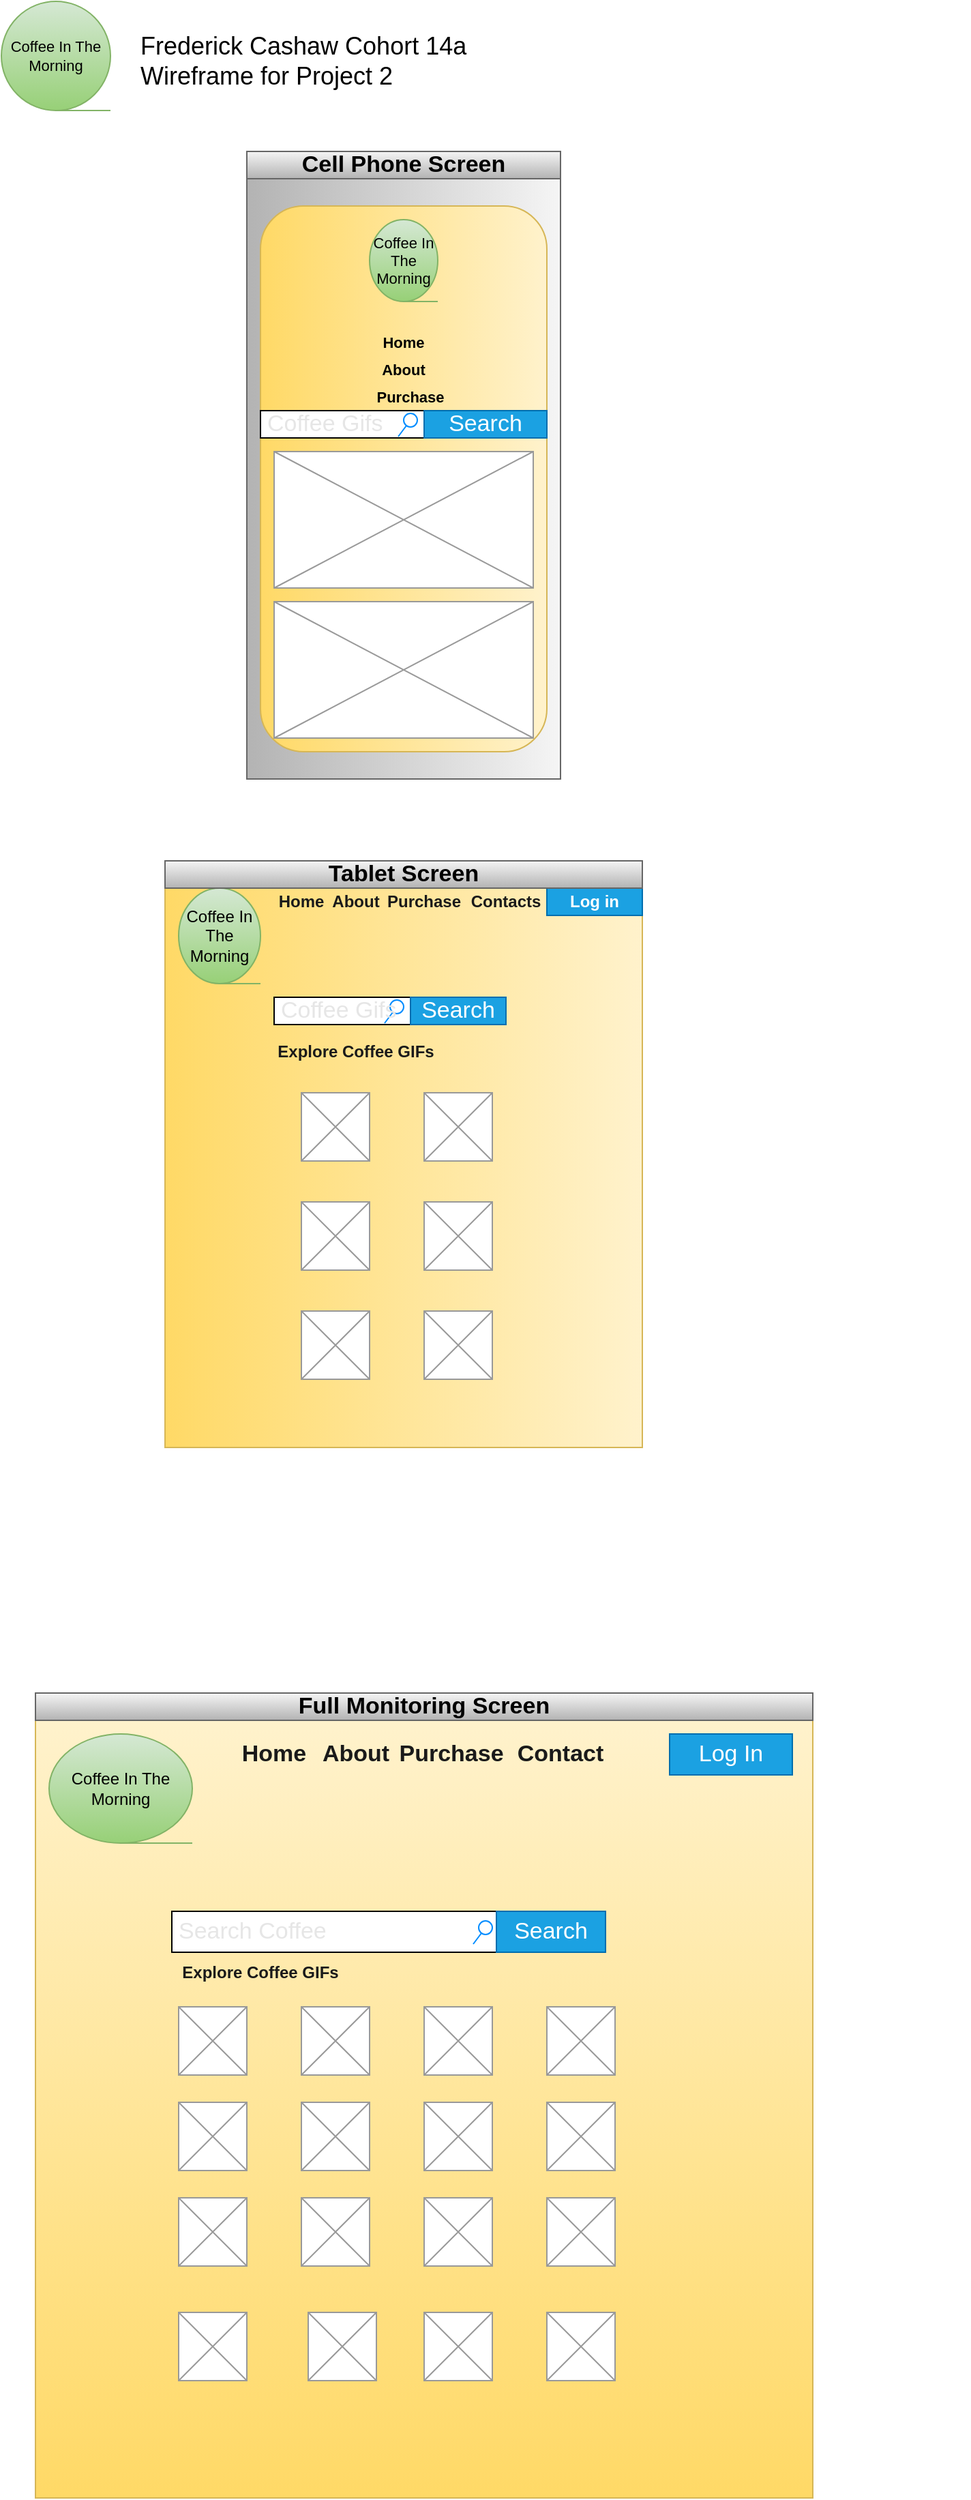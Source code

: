 <mxfile version="14.6.0" type="github">
  <diagram name="Page-1" id="f1b7ffb7-ca1e-a977-7cf5-a751b3c06c05">
    <mxGraphModel dx="1209" dy="586" grid="1" gridSize="10" guides="1" tooltips="1" connect="1" arrows="1" fold="1" page="1" pageScale="1" pageWidth="826" pageHeight="1169" math="0" shadow="0">
      <root>
        <mxCell id="0" />
        <mxCell id="1" parent="0" />
        <mxCell id="2" value="Frederick Cashaw Cohort 14a&#xa;Wireframe for Project 2" style="text;spacingTop=-5;fontSize=18;fontStyle=0;" parent="1" vertex="1">
          <mxGeometry x="110" y="30" width="610" height="20" as="geometry" />
        </mxCell>
        <mxCell id="DBfyivFqZNMxuBKFV9pS-65" value="" style="whiteSpace=wrap;html=1;aspect=fixed;rounded=0;sketch=0;gradientColor=#ffd966;fillColor=#fff2cc;strokeColor=#d6b656;" vertex="1" parent="1">
          <mxGeometry x="35" y="1270" width="570" height="570" as="geometry" />
        </mxCell>
        <mxCell id="DBfyivFqZNMxuBKFV9pS-102" value="Search Coffee" style="strokeWidth=1;shadow=0;dashed=0;align=center;html=1;shape=mxgraph.mockup.forms.searchBox;mainText=;strokeColor2=#008cff;fontSize=17;align=left;spacingLeft=3;rounded=0;sketch=0;fontColor=#E6E6E6;" vertex="1" parent="1">
          <mxGeometry x="135" y="1410" width="240" height="30" as="geometry" />
        </mxCell>
        <mxCell id="DBfyivFqZNMxuBKFV9pS-108" value="Coffee In The Morning" style="shape=tapeData;whiteSpace=wrap;html=1;perimeter=ellipsePerimeter;rounded=0;sketch=0;strokeColor=#82b366;fillColor=#d5e8d4;gradientColor=#97d077;" vertex="1" parent="1">
          <mxGeometry x="45" y="1280" width="105" height="80" as="geometry" />
        </mxCell>
        <mxCell id="DBfyivFqZNMxuBKFV9pS-132" value="" style="verticalLabelPosition=bottom;shadow=0;dashed=0;align=center;html=1;verticalAlign=top;strokeWidth=1;shape=mxgraph.mockup.graphics.simpleIcon;strokeColor=#999999;fillColor=#ffffff;rounded=0;sketch=0;fontColor=#EEEEEE;" vertex="1" parent="1">
          <mxGeometry x="140" y="1480" width="50" height="50" as="geometry" />
        </mxCell>
        <mxCell id="DBfyivFqZNMxuBKFV9pS-133" value="" style="verticalLabelPosition=bottom;shadow=0;dashed=0;align=center;html=1;verticalAlign=top;strokeWidth=1;shape=mxgraph.mockup.graphics.simpleIcon;strokeColor=#999999;fillColor=#ffffff;rounded=0;sketch=0;fontColor=#EEEEEE;" vertex="1" parent="1">
          <mxGeometry x="320" y="1480" width="50" height="50" as="geometry" />
        </mxCell>
        <mxCell id="DBfyivFqZNMxuBKFV9pS-134" value="" style="verticalLabelPosition=bottom;shadow=0;dashed=0;align=center;html=1;verticalAlign=top;strokeWidth=1;shape=mxgraph.mockup.graphics.simpleIcon;strokeColor=#999999;fillColor=#ffffff;rounded=0;sketch=0;fontColor=#EEEEEE;" vertex="1" parent="1">
          <mxGeometry x="140" y="1620" width="50" height="50" as="geometry" />
        </mxCell>
        <mxCell id="DBfyivFqZNMxuBKFV9pS-135" value="" style="verticalLabelPosition=bottom;shadow=0;dashed=0;align=center;html=1;verticalAlign=top;strokeWidth=1;shape=mxgraph.mockup.graphics.simpleIcon;strokeColor=#999999;fillColor=#ffffff;rounded=0;sketch=0;fontColor=#EEEEEE;" vertex="1" parent="1">
          <mxGeometry x="230" y="1480" width="50" height="50" as="geometry" />
        </mxCell>
        <mxCell id="DBfyivFqZNMxuBKFV9pS-136" value="" style="verticalLabelPosition=bottom;shadow=0;dashed=0;align=center;html=1;verticalAlign=top;strokeWidth=1;shape=mxgraph.mockup.graphics.simpleIcon;strokeColor=#999999;fillColor=#ffffff;rounded=0;sketch=0;fontColor=#EEEEEE;" vertex="1" parent="1">
          <mxGeometry x="320" y="1550" width="50" height="50" as="geometry" />
        </mxCell>
        <mxCell id="DBfyivFqZNMxuBKFV9pS-137" value="" style="verticalLabelPosition=bottom;shadow=0;dashed=0;align=center;html=1;verticalAlign=top;strokeWidth=1;shape=mxgraph.mockup.graphics.simpleIcon;strokeColor=#999999;fillColor=#ffffff;rounded=0;sketch=0;fontColor=#EEEEEE;" vertex="1" parent="1">
          <mxGeometry x="410" y="1480" width="50" height="50" as="geometry" />
        </mxCell>
        <mxCell id="DBfyivFqZNMxuBKFV9pS-138" value="" style="verticalLabelPosition=bottom;shadow=0;dashed=0;align=center;html=1;verticalAlign=top;strokeWidth=1;shape=mxgraph.mockup.graphics.simpleIcon;strokeColor=#999999;fillColor=#ffffff;rounded=0;sketch=0;fontColor=#EEEEEE;" vertex="1" parent="1">
          <mxGeometry x="140" y="1550" width="50" height="50" as="geometry" />
        </mxCell>
        <mxCell id="DBfyivFqZNMxuBKFV9pS-139" value="" style="verticalLabelPosition=bottom;shadow=0;dashed=0;align=center;html=1;verticalAlign=top;strokeWidth=1;shape=mxgraph.mockup.graphics.simpleIcon;strokeColor=#999999;fillColor=#ffffff;rounded=0;sketch=0;fontColor=#EEEEEE;" vertex="1" parent="1">
          <mxGeometry x="230" y="1550" width="50" height="50" as="geometry" />
        </mxCell>
        <mxCell id="DBfyivFqZNMxuBKFV9pS-140" value="" style="verticalLabelPosition=bottom;shadow=0;dashed=0;align=center;html=1;verticalAlign=top;strokeWidth=1;shape=mxgraph.mockup.graphics.simpleIcon;strokeColor=#999999;fillColor=#ffffff;rounded=0;sketch=0;fontColor=#EEEEEE;" vertex="1" parent="1">
          <mxGeometry x="410" y="1550" width="50" height="50" as="geometry" />
        </mxCell>
        <mxCell id="DBfyivFqZNMxuBKFV9pS-142" value="" style="verticalLabelPosition=bottom;shadow=0;dashed=0;align=center;html=1;verticalAlign=top;strokeWidth=1;shape=mxgraph.mockup.graphics.simpleIcon;strokeColor=#999999;fillColor=#ffffff;rounded=0;sketch=0;fontColor=#EEEEEE;" vertex="1" parent="1">
          <mxGeometry x="230" y="1620" width="50" height="50" as="geometry" />
        </mxCell>
        <mxCell id="DBfyivFqZNMxuBKFV9pS-143" value="" style="verticalLabelPosition=bottom;shadow=0;dashed=0;align=center;html=1;verticalAlign=top;strokeWidth=1;shape=mxgraph.mockup.graphics.simpleIcon;strokeColor=#999999;fillColor=#ffffff;rounded=0;sketch=0;fontColor=#EEEEEE;" vertex="1" parent="1">
          <mxGeometry x="320" y="1620" width="50" height="50" as="geometry" />
        </mxCell>
        <mxCell id="DBfyivFqZNMxuBKFV9pS-144" value="" style="verticalLabelPosition=bottom;shadow=0;dashed=0;align=center;html=1;verticalAlign=top;strokeWidth=1;shape=mxgraph.mockup.graphics.simpleIcon;strokeColor=#999999;fillColor=#ffffff;rounded=0;sketch=0;fontColor=#EEEEEE;" vertex="1" parent="1">
          <mxGeometry x="410" y="1620" width="50" height="50" as="geometry" />
        </mxCell>
        <mxCell id="DBfyivFqZNMxuBKFV9pS-145" value="" style="verticalLabelPosition=bottom;shadow=0;dashed=0;align=center;html=1;verticalAlign=top;strokeWidth=1;shape=mxgraph.mockup.graphics.simpleIcon;strokeColor=#999999;fillColor=#ffffff;rounded=0;sketch=0;fontColor=#EEEEEE;" vertex="1" parent="1">
          <mxGeometry x="140" y="1704" width="50" height="50" as="geometry" />
        </mxCell>
        <mxCell id="DBfyivFqZNMxuBKFV9pS-146" value="" style="verticalLabelPosition=bottom;shadow=0;dashed=0;align=center;html=1;verticalAlign=top;strokeWidth=1;shape=mxgraph.mockup.graphics.simpleIcon;strokeColor=#999999;fillColor=#ffffff;rounded=0;sketch=0;fontColor=#EEEEEE;" vertex="1" parent="1">
          <mxGeometry x="235" y="1704" width="50" height="50" as="geometry" />
        </mxCell>
        <mxCell id="DBfyivFqZNMxuBKFV9pS-147" value="" style="verticalLabelPosition=bottom;shadow=0;dashed=0;align=center;html=1;verticalAlign=top;strokeWidth=1;shape=mxgraph.mockup.graphics.simpleIcon;strokeColor=#999999;fillColor=#ffffff;rounded=0;sketch=0;fontColor=#EEEEEE;" vertex="1" parent="1">
          <mxGeometry x="320" y="1704" width="50" height="50" as="geometry" />
        </mxCell>
        <mxCell id="DBfyivFqZNMxuBKFV9pS-150" value="" style="verticalLabelPosition=bottom;shadow=0;dashed=0;align=center;html=1;verticalAlign=top;strokeWidth=1;shape=mxgraph.mockup.graphics.simpleIcon;strokeColor=#999999;fillColor=#ffffff;rounded=0;sketch=0;fontColor=#EEEEEE;" vertex="1" parent="1">
          <mxGeometry x="410" y="1704" width="50" height="50" as="geometry" />
        </mxCell>
        <mxCell id="DBfyivFqZNMxuBKFV9pS-164" value="Explore Coffee GIFs" style="text;html=1;strokeColor=none;fillColor=none;align=center;verticalAlign=middle;whiteSpace=wrap;rounded=0;sketch=0;fontStyle=1;fontColor=#1A1A1A;" vertex="1" parent="1">
          <mxGeometry x="90" y="1440" width="220" height="30" as="geometry" />
        </mxCell>
        <mxCell id="DBfyivFqZNMxuBKFV9pS-168" value="" style="rounded=0;whiteSpace=wrap;html=1;sketch=0;strokeColor=#d6b656;fillColor=#fff2cc;direction=south;gradientColor=#ffd966;" vertex="1" parent="1">
          <mxGeometry x="130" y="660" width="350" height="410" as="geometry" />
        </mxCell>
        <mxCell id="DBfyivFqZNMxuBKFV9pS-170" value="&lt;span&gt;Coffee In The Morning&lt;/span&gt;" style="shape=tapeData;whiteSpace=wrap;html=1;perimeter=ellipsePerimeter;rounded=0;sketch=0;strokeColor=#82b366;fillColor=#d5e8d4;gradientColor=#97d077;fontStyle=0" vertex="1" parent="1">
          <mxGeometry x="140" y="660" width="60" height="70" as="geometry" />
        </mxCell>
        <mxCell id="DBfyivFqZNMxuBKFV9pS-172" value="&lt;b&gt;Log in&lt;/b&gt;" style="rounded=0;whiteSpace=wrap;html=1;sketch=0;strokeColor=#006EAF;fillColor=#1ba1e2;fontColor=#ffffff;" vertex="1" parent="1">
          <mxGeometry x="410" y="660" width="70" height="20" as="geometry" />
        </mxCell>
        <mxCell id="DBfyivFqZNMxuBKFV9pS-177" value="Coffee Gifs" style="strokeWidth=1;shadow=0;dashed=0;align=center;html=1;shape=mxgraph.mockup.forms.searchBox;mainText=;strokeColor2=#008cff;fontSize=17;align=left;spacingLeft=3;rounded=0;sketch=0;fontColor=#E6E6E6;" vertex="1" parent="1">
          <mxGeometry x="210" y="740" width="100" height="20" as="geometry" />
        </mxCell>
        <mxCell id="DBfyivFqZNMxuBKFV9pS-179" value="Home" style="text;html=1;strokeColor=none;fillColor=none;align=center;verticalAlign=middle;whiteSpace=wrap;rounded=0;sketch=0;fontColor=#1A1A1A;fontStyle=1" vertex="1" parent="1">
          <mxGeometry x="210" y="660" width="40" height="20" as="geometry" />
        </mxCell>
        <mxCell id="DBfyivFqZNMxuBKFV9pS-180" value="About" style="text;html=1;strokeColor=none;fillColor=none;align=center;verticalAlign=middle;whiteSpace=wrap;rounded=0;sketch=0;fontColor=#1A1A1A;fontStyle=1" vertex="1" parent="1">
          <mxGeometry x="250" y="660" width="40" height="20" as="geometry" />
        </mxCell>
        <mxCell id="DBfyivFqZNMxuBKFV9pS-181" value="Purchase" style="text;html=1;strokeColor=none;fillColor=none;align=center;verticalAlign=middle;whiteSpace=wrap;rounded=0;sketch=0;fontColor=#1A1A1A;fontStyle=1" vertex="1" parent="1">
          <mxGeometry x="300" y="660" width="40" height="20" as="geometry" />
        </mxCell>
        <mxCell id="DBfyivFqZNMxuBKFV9pS-182" value="Contacts" style="text;html=1;strokeColor=none;fillColor=none;align=center;verticalAlign=middle;whiteSpace=wrap;rounded=0;sketch=0;fontColor=#1A1A1A;fontStyle=1" vertex="1" parent="1">
          <mxGeometry x="360" y="660" width="40" height="20" as="geometry" />
        </mxCell>
        <mxCell id="DBfyivFqZNMxuBKFV9pS-183" value="" style="verticalLabelPosition=bottom;shadow=0;dashed=0;align=center;html=1;verticalAlign=top;strokeWidth=1;shape=mxgraph.mockup.graphics.simpleIcon;strokeColor=#999999;fillColor=#ffffff;rounded=0;sketch=0;fontColor=#1A1A1A;" vertex="1" parent="1">
          <mxGeometry x="230" y="810" width="50" height="50" as="geometry" />
        </mxCell>
        <mxCell id="DBfyivFqZNMxuBKFV9pS-184" value="" style="verticalLabelPosition=bottom;shadow=0;dashed=0;align=center;html=1;verticalAlign=top;strokeWidth=1;shape=mxgraph.mockup.graphics.simpleIcon;strokeColor=#999999;fillColor=#ffffff;rounded=0;sketch=0;fontColor=#1A1A1A;" vertex="1" parent="1">
          <mxGeometry x="320" y="810" width="50" height="50" as="geometry" />
        </mxCell>
        <mxCell id="DBfyivFqZNMxuBKFV9pS-186" value="" style="verticalLabelPosition=bottom;shadow=0;dashed=0;align=center;html=1;verticalAlign=top;strokeWidth=1;shape=mxgraph.mockup.graphics.simpleIcon;strokeColor=#999999;fillColor=#ffffff;rounded=0;sketch=0;fontColor=#1A1A1A;" vertex="1" parent="1">
          <mxGeometry x="230" y="890" width="50" height="50" as="geometry" />
        </mxCell>
        <mxCell id="DBfyivFqZNMxuBKFV9pS-187" value="" style="verticalLabelPosition=bottom;shadow=0;dashed=0;align=center;html=1;verticalAlign=top;strokeWidth=1;shape=mxgraph.mockup.graphics.simpleIcon;strokeColor=#999999;fillColor=#ffffff;rounded=0;sketch=0;fontColor=#1A1A1A;" vertex="1" parent="1">
          <mxGeometry x="320" y="890" width="50" height="50" as="geometry" />
        </mxCell>
        <mxCell id="DBfyivFqZNMxuBKFV9pS-189" value="" style="verticalLabelPosition=bottom;shadow=0;dashed=0;align=center;html=1;verticalAlign=top;strokeWidth=1;shape=mxgraph.mockup.graphics.simpleIcon;strokeColor=#999999;fillColor=#ffffff;rounded=0;sketch=0;fontColor=#1A1A1A;" vertex="1" parent="1">
          <mxGeometry x="230" y="970" width="50" height="50" as="geometry" />
        </mxCell>
        <mxCell id="DBfyivFqZNMxuBKFV9pS-190" value="" style="verticalLabelPosition=bottom;shadow=0;dashed=0;align=center;html=1;verticalAlign=top;strokeWidth=1;shape=mxgraph.mockup.graphics.simpleIcon;strokeColor=#999999;fillColor=#ffffff;rounded=0;sketch=0;fontColor=#1A1A1A;" vertex="1" parent="1">
          <mxGeometry x="320" y="970" width="50" height="50" as="geometry" />
        </mxCell>
        <mxCell id="DBfyivFqZNMxuBKFV9pS-192" value="Explore Coffee GIFs" style="text;html=1;strokeColor=none;fillColor=none;align=center;verticalAlign=middle;whiteSpace=wrap;rounded=0;sketch=0;fontColor=#1A1A1A;fontStyle=1" vertex="1" parent="1">
          <mxGeometry x="210" y="770" width="120" height="20" as="geometry" />
        </mxCell>
        <mxCell id="DBfyivFqZNMxuBKFV9pS-193" value="Log In" style="rounded=0;whiteSpace=wrap;html=1;sketch=0;strokeColor=#006EAF;fillColor=#1ba1e2;fontSize=17;fontColor=#ffffff;" vertex="1" parent="1">
          <mxGeometry x="500" y="1280" width="90" height="30" as="geometry" />
        </mxCell>
        <mxCell id="DBfyivFqZNMxuBKFV9pS-194" value="Home" style="text;html=1;strokeColor=none;fillColor=none;align=center;verticalAlign=middle;whiteSpace=wrap;rounded=0;sketch=0;fontSize=17;fontColor=#1A1A1A;fontStyle=1" vertex="1" parent="1">
          <mxGeometry x="190" y="1285" width="40" height="20" as="geometry" />
        </mxCell>
        <mxCell id="DBfyivFqZNMxuBKFV9pS-196" value="About" style="text;html=1;strokeColor=none;fillColor=none;align=center;verticalAlign=middle;whiteSpace=wrap;rounded=0;sketch=0;fontSize=17;fontColor=#1A1A1A;fontStyle=1" vertex="1" parent="1">
          <mxGeometry x="250" y="1285" width="40" height="20" as="geometry" />
        </mxCell>
        <mxCell id="DBfyivFqZNMxuBKFV9pS-197" value="Purchase" style="text;html=1;strokeColor=none;fillColor=none;align=center;verticalAlign=middle;whiteSpace=wrap;rounded=0;sketch=0;fontSize=17;fontColor=#1A1A1A;fontStyle=1" vertex="1" parent="1">
          <mxGeometry x="320" y="1285" width="40" height="20" as="geometry" />
        </mxCell>
        <mxCell id="DBfyivFqZNMxuBKFV9pS-198" value="Contact" style="text;html=1;strokeColor=none;fillColor=none;align=center;verticalAlign=middle;whiteSpace=wrap;rounded=0;sketch=0;fontSize=17;fontColor=#1A1A1A;fontStyle=1" vertex="1" parent="1">
          <mxGeometry x="400" y="1285" width="40" height="20" as="geometry" />
        </mxCell>
        <mxCell id="DBfyivFqZNMxuBKFV9pS-199" value="Search" style="rounded=0;whiteSpace=wrap;html=1;sketch=0;fontSize=17;fontColor=#ffffff;strokeColor=#006EAF;fillColor=#1ba1e2;" vertex="1" parent="1">
          <mxGeometry x="373" y="1410" width="80" height="30" as="geometry" />
        </mxCell>
        <mxCell id="DBfyivFqZNMxuBKFV9pS-200" value="Search" style="rounded=0;whiteSpace=wrap;html=1;sketch=0;fontSize=17;fontColor=#ffffff;strokeColor=#006EAF;fillColor=#1ba1e2;" vertex="1" parent="1">
          <mxGeometry x="310" y="740" width="70" height="20" as="geometry" />
        </mxCell>
        <mxCell id="DBfyivFqZNMxuBKFV9pS-201" value="Tablet Screen" style="rounded=0;whiteSpace=wrap;html=1;sketch=0;fontSize=17;strokeColor=#666666;fillColor=#f5f5f5;gradientColor=#b3b3b3;fontStyle=1" vertex="1" parent="1">
          <mxGeometry x="130" y="640" width="350" height="20" as="geometry" />
        </mxCell>
        <mxCell id="DBfyivFqZNMxuBKFV9pS-202" value="" style="rounded=0;whiteSpace=wrap;html=1;sketch=0;fontSize=17;strokeColor=#666666;fillColor=#f5f5f5;direction=south;gradientColor=#b3b3b3;" vertex="1" parent="1">
          <mxGeometry x="190" y="140" width="230" height="440" as="geometry" />
        </mxCell>
        <mxCell id="DBfyivFqZNMxuBKFV9pS-203" value="" style="rounded=1;whiteSpace=wrap;html=1;sketch=0;fontSize=17;strokeColor=#d6b656;fillColor=#fff2cc;direction=south;gradientColor=#ffd966;" vertex="1" parent="1">
          <mxGeometry x="200" y="160" width="210" height="400" as="geometry" />
        </mxCell>
        <mxCell id="DBfyivFqZNMxuBKFV9pS-204" value="Coffee In The Morning" style="shape=tapeData;whiteSpace=wrap;html=1;perimeter=ellipsePerimeter;rounded=0;sketch=0;fontSize=11;strokeColor=#82b366;fillColor=#d5e8d4;gradientColor=#97d077;" vertex="1" parent="1">
          <mxGeometry x="280" y="170" width="50" height="60" as="geometry" />
        </mxCell>
        <mxCell id="DBfyivFqZNMxuBKFV9pS-205" value="Home" style="text;html=1;strokeColor=none;fillColor=none;align=center;verticalAlign=middle;whiteSpace=wrap;rounded=0;sketch=0;fontSize=11;fontStyle=1" vertex="1" parent="1">
          <mxGeometry x="285" y="250" width="40" height="20" as="geometry" />
        </mxCell>
        <mxCell id="DBfyivFqZNMxuBKFV9pS-206" value="About" style="text;html=1;strokeColor=none;fillColor=none;align=center;verticalAlign=middle;whiteSpace=wrap;rounded=0;sketch=0;fontSize=11;fontColor=#000000;fontStyle=1" vertex="1" parent="1">
          <mxGeometry x="285" y="270" width="40" height="20" as="geometry" />
        </mxCell>
        <mxCell id="DBfyivFqZNMxuBKFV9pS-207" value="Purchase" style="text;html=1;strokeColor=none;fillColor=none;align=center;verticalAlign=middle;whiteSpace=wrap;rounded=0;sketch=0;fontSize=11;fontColor=#000000;fontStyle=1" vertex="1" parent="1">
          <mxGeometry x="290" y="290" width="40" height="20" as="geometry" />
        </mxCell>
        <mxCell id="DBfyivFqZNMxuBKFV9pS-208" value="Coffee Gifs" style="strokeWidth=1;shadow=0;dashed=0;align=center;html=1;shape=mxgraph.mockup.forms.searchBox;mainText=;strokeColor2=#008cff;fontSize=17;align=left;spacingLeft=3;rounded=0;sketch=0;fontColor=#E6E6E6;" vertex="1" parent="1">
          <mxGeometry x="200" y="310" width="120" height="20" as="geometry" />
        </mxCell>
        <mxCell id="DBfyivFqZNMxuBKFV9pS-209" value="Search" style="rounded=0;whiteSpace=wrap;html=1;sketch=0;fontSize=17;fontColor=#ffffff;strokeColor=#006EAF;fillColor=#1ba1e2;" vertex="1" parent="1">
          <mxGeometry x="320" y="310" width="90" height="20" as="geometry" />
        </mxCell>
        <mxCell id="DBfyivFqZNMxuBKFV9pS-210" value="&lt;font color=&quot;#000000&quot;&gt;Gifs&lt;/font&gt;" style="verticalLabelPosition=bottom;shadow=0;dashed=0;align=center;html=1;verticalAlign=top;strokeWidth=1;shape=mxgraph.mockup.graphics.simpleIcon;strokeColor=#999999;fillColor=#ffffff;rounded=0;sketch=0;fontSize=17;fontColor=#E6E6E6;" vertex="1" parent="1">
          <mxGeometry x="210" y="340" width="190" height="100" as="geometry" />
        </mxCell>
        <mxCell id="DBfyivFqZNMxuBKFV9pS-216" value="" style="verticalLabelPosition=bottom;shadow=0;dashed=0;align=center;html=1;verticalAlign=top;strokeWidth=1;shape=mxgraph.mockup.graphics.simpleIcon;strokeColor=#999999;fillColor=#ffffff;rounded=0;sketch=0;fontSize=17;fontColor=#E6E6E6;" vertex="1" parent="1">
          <mxGeometry x="210" y="450" width="190" height="100" as="geometry" />
        </mxCell>
        <mxCell id="DBfyivFqZNMxuBKFV9pS-219" value="Cell Phone Screen" style="rounded=0;whiteSpace=wrap;html=1;sketch=0;fontSize=17;strokeColor=#666666;fillColor=#f5f5f5;gradientColor=#b3b3b3;fontStyle=1" vertex="1" parent="1">
          <mxGeometry x="190" y="120" width="230" height="20" as="geometry" />
        </mxCell>
        <mxCell id="DBfyivFqZNMxuBKFV9pS-220" value="Full Monitoring Screen" style="rounded=0;whiteSpace=wrap;html=1;sketch=0;fontSize=17;strokeColor=#666666;fillColor=#f5f5f5;fontStyle=1;gradientColor=#b3b3b3;" vertex="1" parent="1">
          <mxGeometry x="35" y="1250" width="570" height="20" as="geometry" />
        </mxCell>
        <mxCell id="DBfyivFqZNMxuBKFV9pS-222" value="Coffee In The Morning" style="shape=tapeData;whiteSpace=wrap;html=1;perimeter=ellipsePerimeter;rounded=0;sketch=0;fontSize=11;strokeColor=#82b366;fillColor=#d5e8d4;gradientColor=#97d077;" vertex="1" parent="1">
          <mxGeometry x="10" y="10" width="80" height="80" as="geometry" />
        </mxCell>
      </root>
    </mxGraphModel>
  </diagram>
</mxfile>
